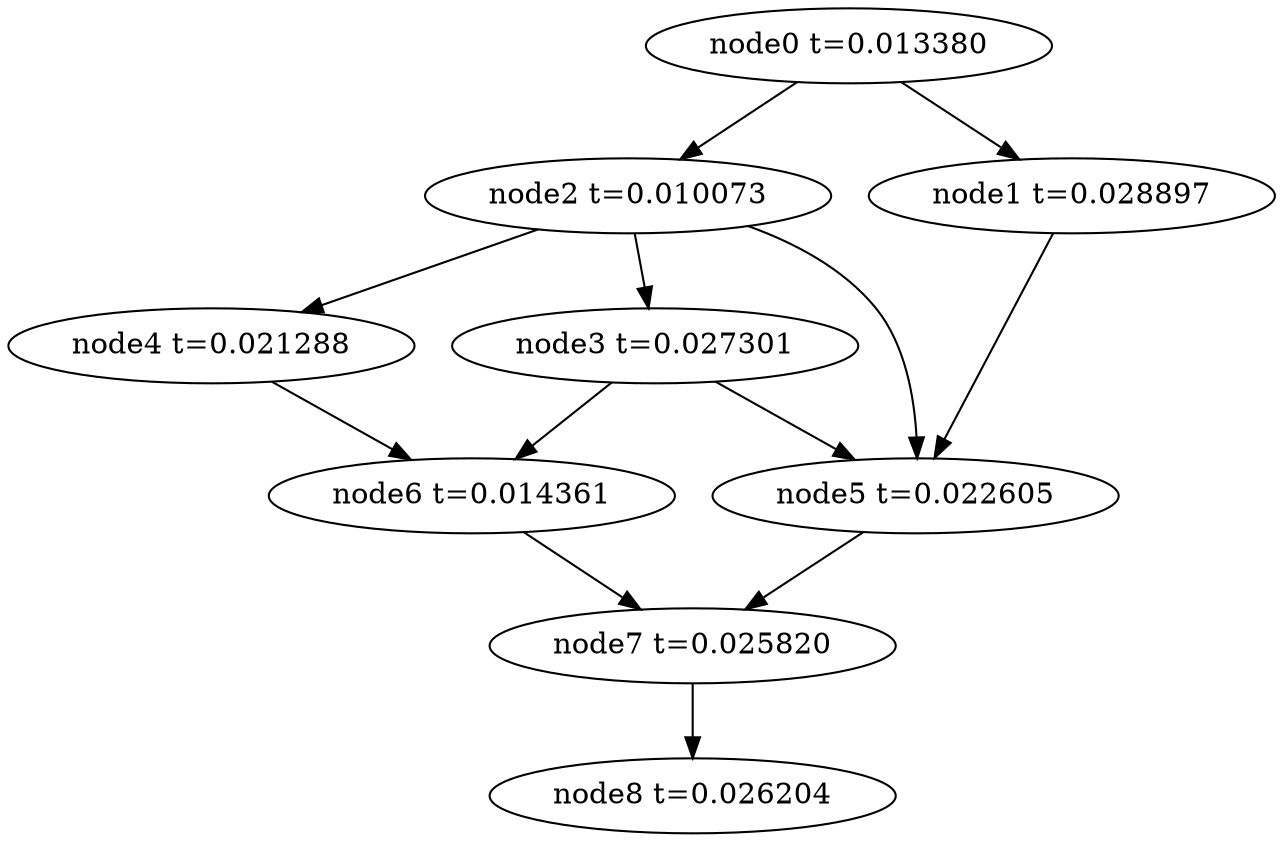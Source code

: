 digraph g{
	node8[label="node8 t=0.026204"]
	node7 -> node8
	node7[label="node7 t=0.025820"];
	node6 -> node7
	node6[label="node6 t=0.014361"];
	node5 -> node7
	node5[label="node5 t=0.022605"];
	node4 -> node6
	node4[label="node4 t=0.021288"];
	node3 -> node6
	node3 -> node5
	node3[label="node3 t=0.027301"];
	node2 -> node5
	node2 -> node4
	node2 -> node3
	node2[label="node2 t=0.010073"];
	node1 -> node5
	node1[label="node1 t=0.028897"];
	node0 -> node2
	node0 -> node1
	node0[label="node0 t=0.013380"];
}
